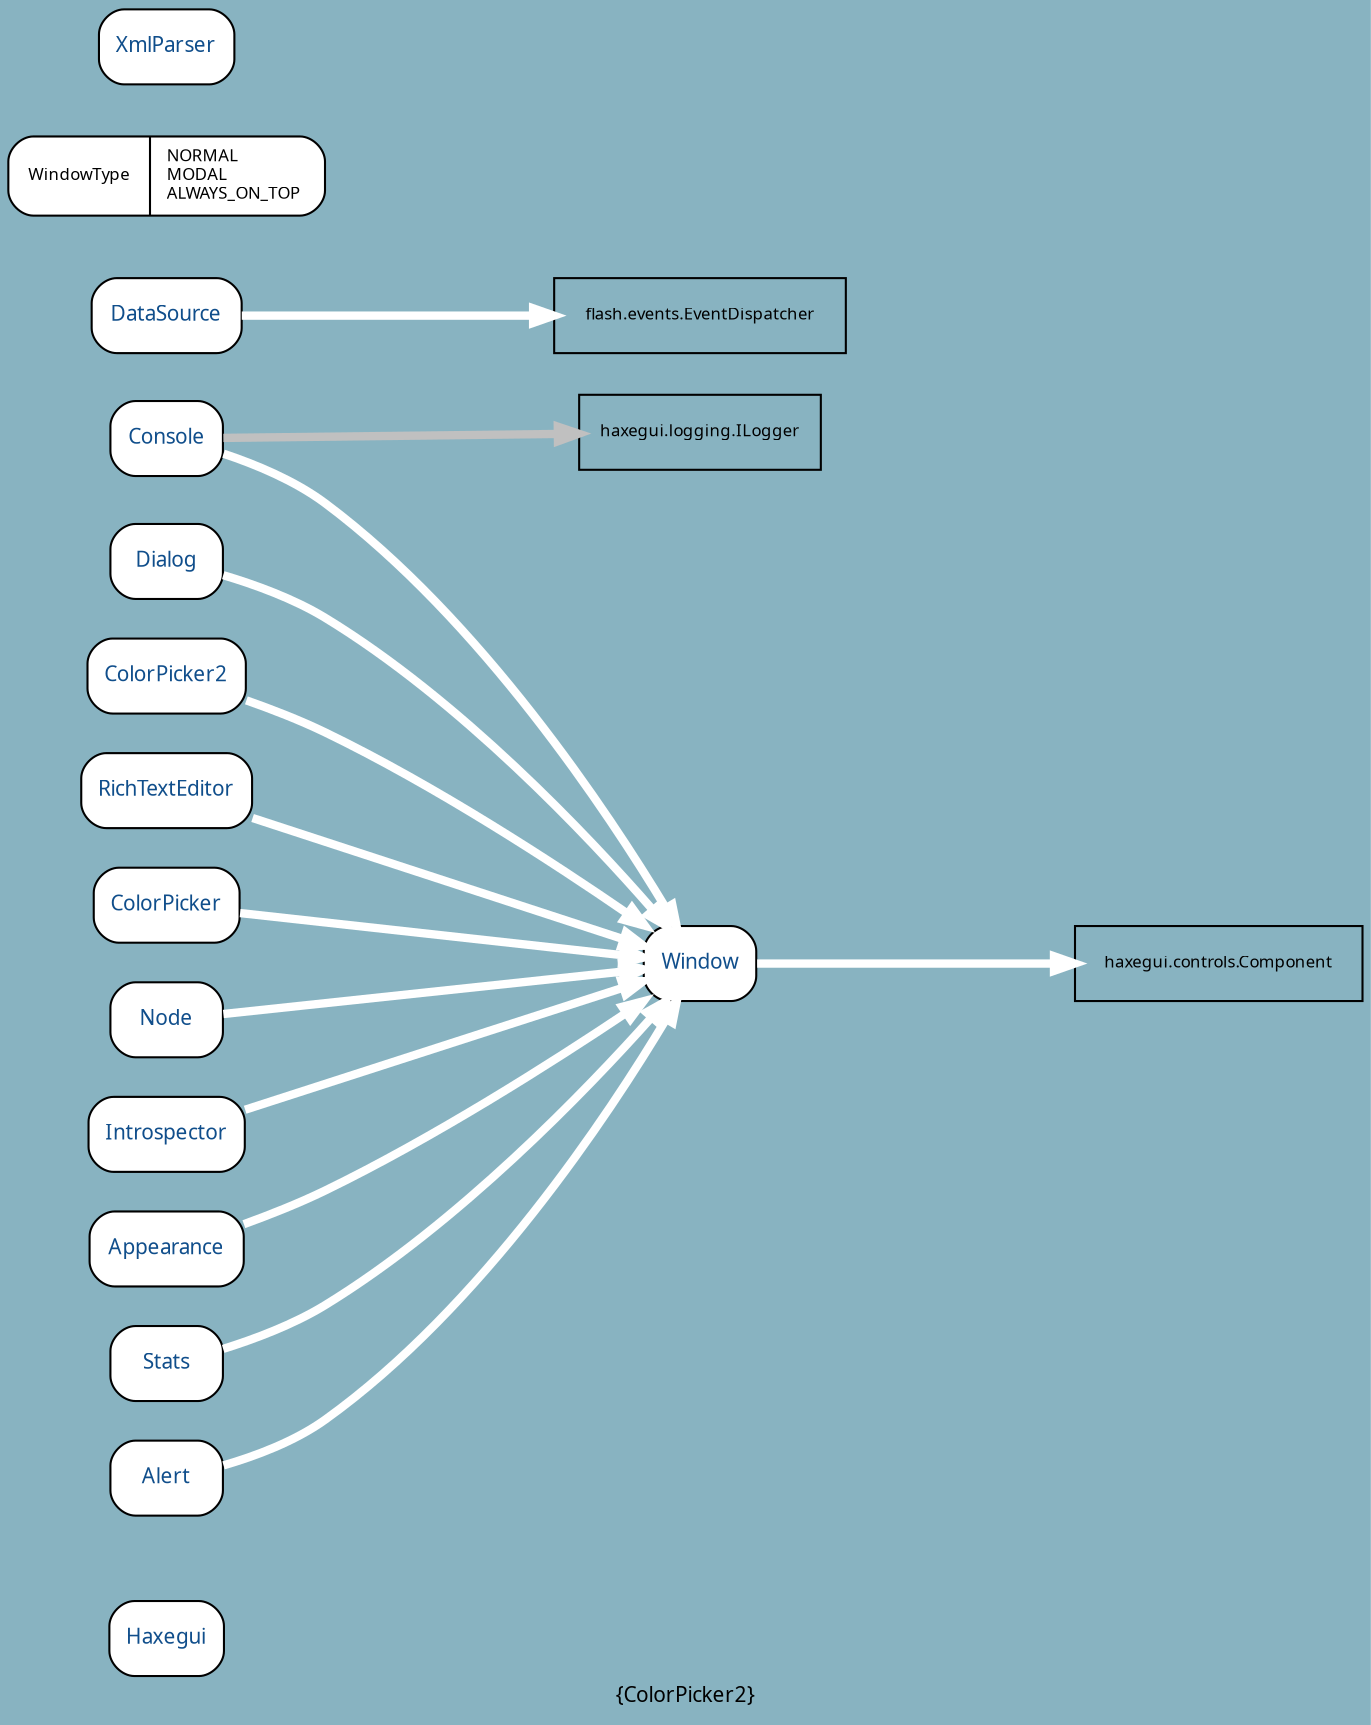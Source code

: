 digraph uml {
	graph [label="Package: haxegui Inheritance", ratio=compress, rankdir=LR, size="24,12", overlap=false, fontname=Sans, fontsize=10, bgcolor="#88B3C1", fontcolor=black];
	node [label="\N", fontname=Sans, fontsize=8, shape=record, color=black, fontcolor=black];
	edge [fontname=Sans, fontsize=8, minlen=3, color=black, fontcolor=black];
	graph [label="{ColorPicker2}",
		lp="328,10",
		bb="0,0,656,816"];
	"haxegui.Haxegui" [label="{Haxegui}", fontsize=10, fontcolor="#104E8B", style="rounded,filled", fillcolor=white, URL="../types/haxegui/Haxegui.html", tooltip=Haxegui, portPos=e, pos="76,39", rects="49,21,104,57", width="0.75", height="0.50"];
	"haxegui.Window" [label="{Window}", fontsize=10, fontcolor="#104E8B", style="rounded,filled", fillcolor=white, URL="../types/haxegui/Window.html", tooltip=Window, portPos=e, pos="335,361", rects="308,343,362,379", width="0.75", height="0.50"];
	"haxegui.controls.Component" [pos="587,361", rects="518,343,656,379", width="1.92", height="0.50"];
	"haxegui.Dialog" [label="{Dialog}", fontsize=10, fontcolor="#104E8B", style="rounded,filled", fillcolor=white, URL="../types/haxegui/Dialog.html", tooltip=Dialog, portPos=e, pos="76,550", rects="49,532,103,568", width="0.75", height="0.50"];
	"haxegui.Console" [label="{Console}", fontsize=10, fontcolor="#104E8B", style="rounded,filled", fillcolor=white, URL="../types/haxegui/Console.html", tooltip=Console, portPos=e, pos="76,609", rects="49,591,103,627", width="0.75", height="0.50"];
	"haxegui.logging.ILogger" [pos="335,613", rects="277,595,394,631", width="1.61", height="0.50"];
	"haxegui.RichTextEditor" [label="{RichTextEditor}", fontsize=10, fontcolor="#104E8B", style="rounded,filled", fillcolor=white, URL="../types/haxegui/RichTextEditor.html", tooltip=RichTextEditor, portPos=e, pos="76,442", rects="35,424,117,460", width="1.14", height="0.50"];
	"haxegui.DataSource" [label="{DataSource}", fontsize=10, fontcolor="#104E8B", style="rounded,filled", fillcolor=white, URL="../types/haxegui/DataSource.html", tooltip=DataSource, portPos=e, pos="76,669", rects="40,651,113,687", width="1.00", height="0.50"];
	"flash.events.EventDispatcher" [pos="335,669", rects="265,651,406,687", width="1.94", height="0.50"];
	"haxegui.WindowType" [label="{WindowType|NORMAL\lMODAL\lALWAYS_ON_TOP\l}", style="rounded,filled", fillcolor=white, pos="76,737", rects="0,718,66,756 66,718,152,756", width="2.11", height="0.53"];
	"haxegui.ColorPicker" [label="{ColorPicker}", fontsize=10, fontcolor="#104E8B", style="rounded,filled", fillcolor=white, URL="../types/haxegui/ColorPicker.html", tooltip=ColorPicker, portPos=e, pos="76,388", rects="42,370,111,406", width="0.94", height="0.50"];
	"haxegui.XmlParser" [label="{XmlParser}", fontsize=10, fontcolor="#104E8B", style="rounded,filled", fillcolor=white, URL="../types/haxegui/XmlParser.html", tooltip=XmlParser, portPos=e, pos="76,798", rects="44,780,108,816", width="0.89", height="0.50"];
	"haxegui.Node" [label="{Node}", fontsize=10, fontcolor="#104E8B", style="rounded,filled", fillcolor=white, URL="../types/haxegui/Node.html", tooltip="Node", portPos=e, pos="76,334", rects="49,316,103,352", width="0.75", height="0.50"];
	"haxegui.Introspector" [label="{Introspector}", fontsize=10, fontcolor="#104E8B", style="rounded,filled", fillcolor=white, URL="../types/haxegui/Introspector.html", tooltip=Introspector, portPos=e, pos="76,280", rects="39,262,113,298", width="1.03", height="0.50"];
	"haxegui.Appearance" [label="{Appearance}", fontsize=10, fontcolor="#104E8B", style="rounded,filled", fillcolor=white, URL="../types/haxegui/Appearance.html", tooltip=Appearance, portPos=e, pos="76,226", rects="39,208,113,244", width="1.03", height="0.50"];
	"haxegui.Stats" [label="{Stats}", fontsize=10, fontcolor="#104E8B", style="rounded,filled", fillcolor=white, URL="../types/haxegui/Stats.html", tooltip=Stats, portPos=e, pos="76,172", rects="49,154,103,190", width="0.75", height="0.50"];
	"haxegui.Alert" [label="{Alert}", fontsize=10, fontcolor="#104E8B", style="rounded,filled", fillcolor=white, URL="../types/haxegui/Alert.html", tooltip=Alert, portPos=e, pos="76,118", rects="49,100,103,136", width="0.75", height="0.50"];
	"haxegui.ColorPicker2" [label="{ColorPicker2}", fontsize=10, fontcolor="#104E8B", style="rounded,filled", fillcolor=white, URL="../types/haxegui/ColorPicker2.html", tooltip=ColorPicker2, portPos=e, pos="76,496", rects="39,478,114,514", width="1.03", height="0.50"];
	"haxegui.Window" -> "haxegui.controls.Component" [color=white, style="setlinewidth(4)", arrowhead=normal, arrowsize="1.0", pos="e,518,361 362,361 397,361 458,361 508,361"];
	"haxegui.Dialog" -> "haxegui.Window" [color=white, style="setlinewidth(4)", arrowhead=normal, arrowsize="1.0", pos="e,319,379 103,543 118,539 137,532 152,523 217,484 280,422 312,386"];
	"haxegui.Console" -> "haxegui.Window" [color=white, style="setlinewidth(4)", arrowhead=normal, arrowsize="1.0", pos="e,324,379 103,601 118,596 137,588 152,577 227,522 290,432 319,388"];
	"haxegui.Console" -> "haxegui.logging.ILogger" [color=gray, style="setlinewidth(4)", arrowhead=normal, arrowsize="1.0", pos="e,277,612 103,609 142,610 214,611 267,612"];
	"haxegui.RichTextEditor" -> "haxegui.Window" [color=white, style="setlinewidth(4)", arrowhead=normal, arrowsize="1.0", pos="e,308,369 117,429 166,413 250,388 298,372"];
	"haxegui.DataSource" -> "flash.events.EventDispatcher" [color=white, style="setlinewidth(4)", arrowhead=normal, arrowsize="1.0", pos="e,265,669 113,669 150,669 207,669 255,669"];
	"haxegui.ColorPicker" -> "haxegui.Window" [color=white, style="setlinewidth(4)", arrowhead=normal, arrowsize="1.0", pos="e,308,364 111,384 160,379 248,370 298,365"];
	"haxegui.Node" -> "haxegui.Window" [color=white, style="setlinewidth(4)", arrowhead=normal, arrowsize="1.0", pos="e,308,358 103,337 150,342 245,352 298,357"];
	"haxegui.Introspector" -> "haxegui.Window" [color=white, style="setlinewidth(4)", arrowhead=normal, arrowsize="1.0", pos="e,308,353 113,292 163,307 249,334 298,350"];
	"haxegui.Appearance" -> "haxegui.Window" [color=white, style="setlinewidth(4)", arrowhead=normal, arrowsize="1.0", pos="e,308,343 113,238 126,242 140,247 152,253 205,278 263,314 299,337"];
	"haxegui.Stats" -> "haxegui.Window" [color=white, style="setlinewidth(4)", arrowhead=normal, arrowsize="1.0", pos="e,319,343 103,179 118,183 137,190 152,199 217,238 280,300 312,336"];
	"haxegui.Alert" -> "haxegui.Window" [color=white, style="setlinewidth(4)", arrowhead=normal, arrowsize="1.0", pos="e,324,343 103,124 118,128 137,135 152,145 228,197 291,289 319,334"];
	"haxegui.ColorPicker2" -> "haxegui.Window" [color=white, style="setlinewidth(4)", arrowhead=normal, arrowsize="1.0", pos="e,308,379 114,484 127,480 140,475 152,469 205,444 263,408 299,385"];
}
